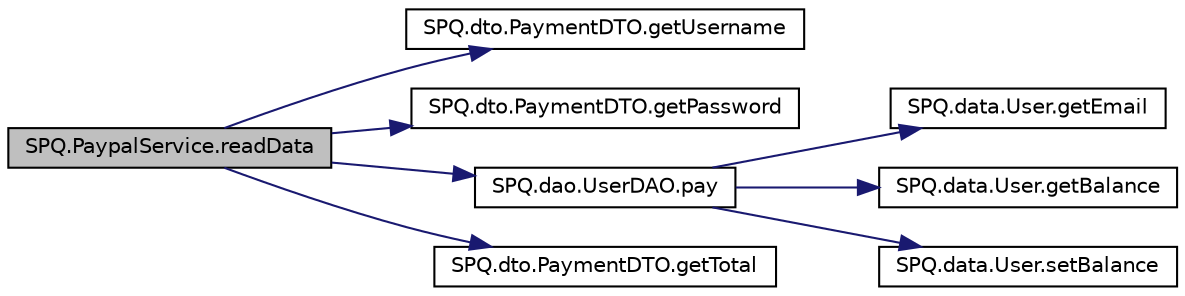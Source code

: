 digraph "SPQ.PaypalService.readData"
{
  edge [fontname="Helvetica",fontsize="10",labelfontname="Helvetica",labelfontsize="10"];
  node [fontname="Helvetica",fontsize="10",shape=record];
  rankdir="LR";
  Node2 [label="SPQ.PaypalService.readData",height=0.2,width=0.4,color="black", fillcolor="grey75", style="filled", fontcolor="black"];
  Node2 -> Node3 [color="midnightblue",fontsize="10",style="solid",fontname="Helvetica"];
  Node3 [label="SPQ.dto.PaymentDTO.getUsername",height=0.2,width=0.4,color="black", fillcolor="white", style="filled",URL="$class_s_p_q_1_1dto_1_1_payment_d_t_o.html#a31d0edbb3ec64b406e70cd3deaa5ab1a"];
  Node2 -> Node4 [color="midnightblue",fontsize="10",style="solid",fontname="Helvetica"];
  Node4 [label="SPQ.dto.PaymentDTO.getPassword",height=0.2,width=0.4,color="black", fillcolor="white", style="filled",URL="$class_s_p_q_1_1dto_1_1_payment_d_t_o.html#ae012449dd0baea7f169bb64dcf973dec"];
  Node2 -> Node5 [color="midnightblue",fontsize="10",style="solid",fontname="Helvetica"];
  Node5 [label="SPQ.dao.UserDAO.pay",height=0.2,width=0.4,color="black", fillcolor="white", style="filled",URL="$class_s_p_q_1_1dao_1_1_user_d_a_o.html#a8223c677b1ae55147860ea533be434a7"];
  Node5 -> Node6 [color="midnightblue",fontsize="10",style="solid",fontname="Helvetica"];
  Node6 [label="SPQ.data.User.getEmail",height=0.2,width=0.4,color="black", fillcolor="white", style="filled",URL="$class_s_p_q_1_1data_1_1_user.html#a4f3ae0062ee7529314a5b791707ff4b4"];
  Node5 -> Node7 [color="midnightblue",fontsize="10",style="solid",fontname="Helvetica"];
  Node7 [label="SPQ.data.User.getBalance",height=0.2,width=0.4,color="black", fillcolor="white", style="filled",URL="$class_s_p_q_1_1data_1_1_user.html#a03cc880edbf4758b44318af1587824e5"];
  Node5 -> Node8 [color="midnightblue",fontsize="10",style="solid",fontname="Helvetica"];
  Node8 [label="SPQ.data.User.setBalance",height=0.2,width=0.4,color="black", fillcolor="white", style="filled",URL="$class_s_p_q_1_1data_1_1_user.html#ab9b205d96fa6c53cc3956c2ddcc9c4a7"];
  Node2 -> Node9 [color="midnightblue",fontsize="10",style="solid",fontname="Helvetica"];
  Node9 [label="SPQ.dto.PaymentDTO.getTotal",height=0.2,width=0.4,color="black", fillcolor="white", style="filled",URL="$class_s_p_q_1_1dto_1_1_payment_d_t_o.html#a04cd2104d07971407126fcf75ef17d5b"];
}
